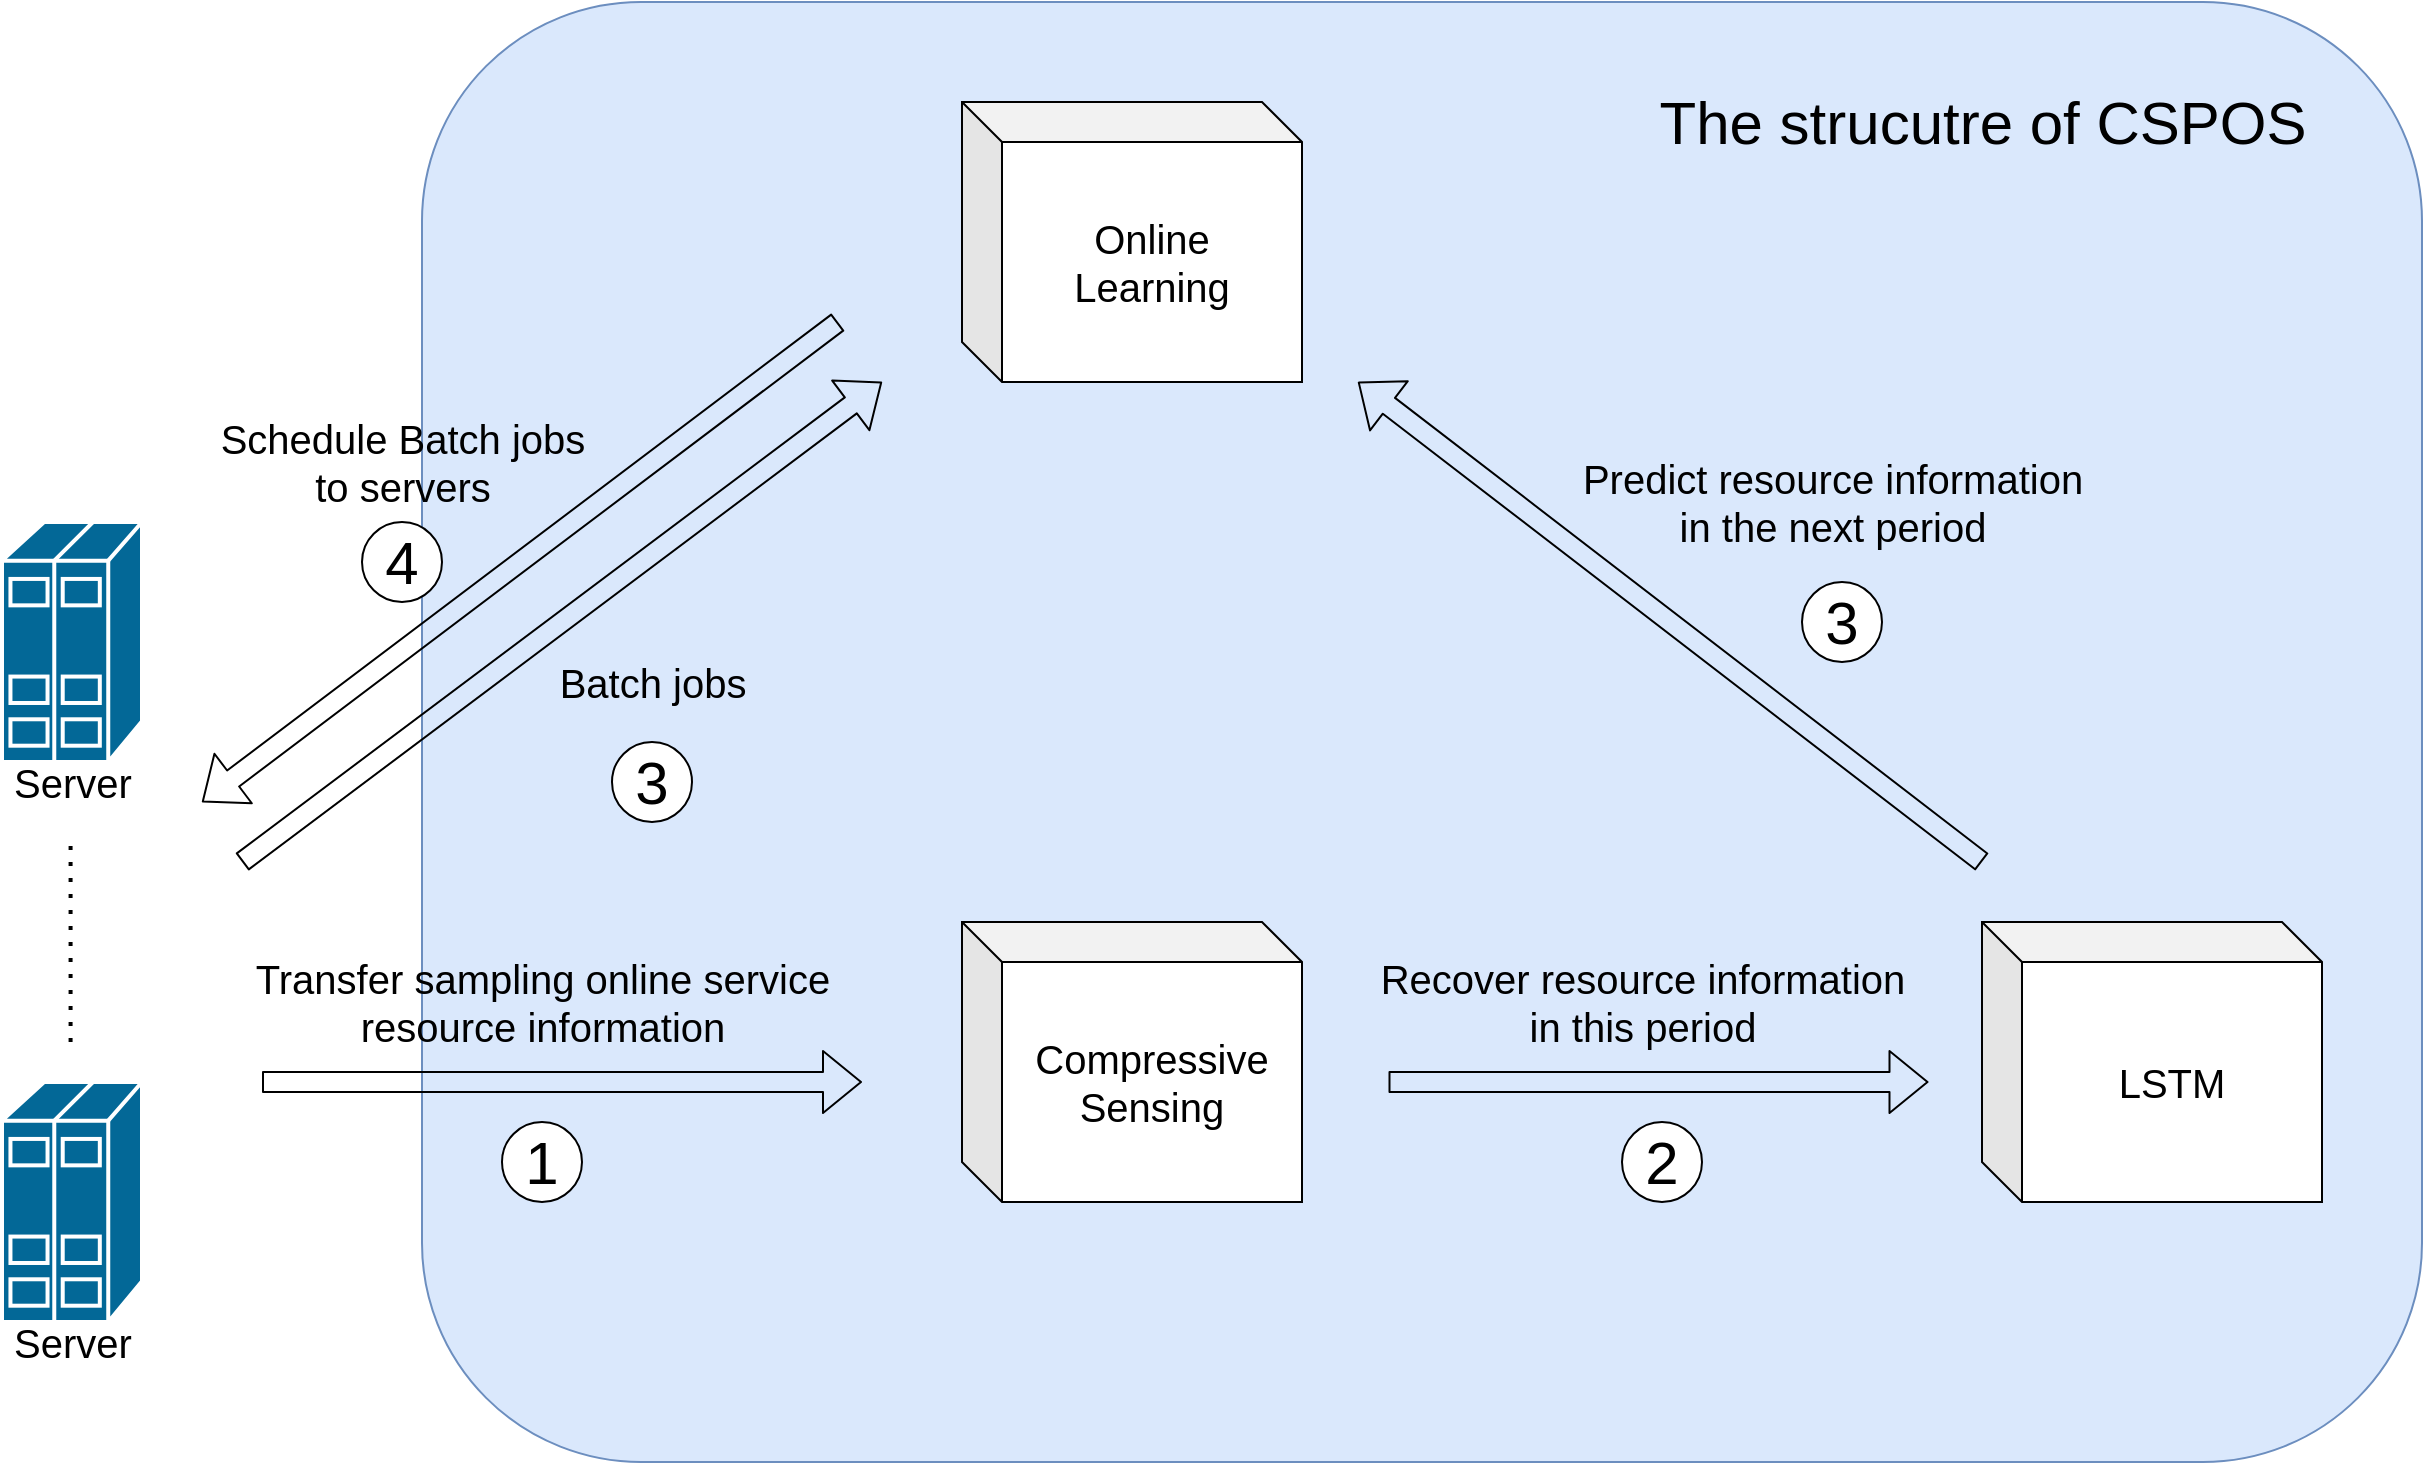 <mxfile version="13.5.7" type="github">
  <diagram name="Page-1" id="e3a06f82-3646-2815-327d-82caf3d4e204">
    <mxGraphModel dx="1730" dy="912" grid="1" gridSize="10" guides="1" tooltips="1" connect="1" arrows="1" fold="1" page="1" pageScale="1.5" pageWidth="1169" pageHeight="826" background="none" math="0" shadow="0">
      <root>
        <mxCell id="0" style=";html=1;" />
        <mxCell id="1" style=";html=1;" parent="0" />
        <mxCell id="1VLkWHA8B-hFSgV8j78G-92" value="" style="rounded=1;whiteSpace=wrap;html=1;shadow=0;strokeColor=#6c8ebf;fillColor=#dae8fc;" vertex="1" parent="1">
          <mxGeometry x="710" y="290" width="1000" height="730" as="geometry" />
        </mxCell>
        <mxCell id="1VLkWHA8B-hFSgV8j78G-38" value="&lt;font style=&quot;font-size: 20px&quot;&gt;Transfer sampling online service &lt;br&gt;resource information&lt;/font&gt;" style="text;html=1;resizable=0;autosize=1;align=center;verticalAlign=middle;points=[];fillColor=none;strokeColor=none;rounded=0;shadow=0;rotation=0;" vertex="1" parent="1">
          <mxGeometry x="620" y="770" width="300" height="40" as="geometry" />
        </mxCell>
        <mxCell id="1VLkWHA8B-hFSgV8j78G-40" value="&lt;font style=&quot;font-size: 20px&quot;&gt;Compressive&lt;br&gt;Sensing&lt;/font&gt;" style="shape=cube;whiteSpace=wrap;html=1;boundedLbl=1;backgroundOutline=1;darkOpacity=0.05;darkOpacity2=0.1;shadow=0;" vertex="1" parent="1">
          <mxGeometry x="980" y="750" width="170" height="140" as="geometry" />
        </mxCell>
        <mxCell id="1VLkWHA8B-hFSgV8j78G-46" value="&lt;span style=&quot;font-size: 20px&quot;&gt;LSTM&lt;/span&gt;" style="shape=cube;whiteSpace=wrap;html=1;boundedLbl=1;backgroundOutline=1;darkOpacity=0.05;darkOpacity2=0.1;shadow=0;" vertex="1" parent="1">
          <mxGeometry x="1490" y="750" width="170" height="140" as="geometry" />
        </mxCell>
        <mxCell id="1VLkWHA8B-hFSgV8j78G-47" value="&lt;span style=&quot;font-size: 20px&quot;&gt;Online &lt;br&gt;Learning&lt;/span&gt;" style="shape=cube;whiteSpace=wrap;html=1;boundedLbl=1;backgroundOutline=1;darkOpacity=0.05;darkOpacity2=0.1;shadow=0;" vertex="1" parent="1">
          <mxGeometry x="980" y="340" width="170" height="140" as="geometry" />
        </mxCell>
        <mxCell id="1VLkWHA8B-hFSgV8j78G-70" value="" style="shape=flexArrow;endArrow=classic;html=1;" edge="1" parent="1">
          <mxGeometry width="50" height="50" relative="1" as="geometry">
            <mxPoint x="1193.25" y="830" as="sourcePoint" />
            <mxPoint x="1463.25" y="830" as="targetPoint" />
          </mxGeometry>
        </mxCell>
        <mxCell id="1VLkWHA8B-hFSgV8j78G-82" value="&lt;span style=&quot;font-size: 20px&quot;&gt;Recover resource information&lt;br&gt;in this period&lt;br&gt;&lt;/span&gt;" style="text;html=1;resizable=0;autosize=1;align=center;verticalAlign=middle;points=[];fillColor=none;strokeColor=none;rounded=0;shadow=0;rotation=0;" vertex="1" parent="1">
          <mxGeometry x="1180" y="770" width="280" height="40" as="geometry" />
        </mxCell>
        <mxCell id="1VLkWHA8B-hFSgV8j78G-83" value="" style="shape=flexArrow;endArrow=classic;html=1;" edge="1" parent="1">
          <mxGeometry width="50" height="50" relative="1" as="geometry">
            <mxPoint x="1490" y="720" as="sourcePoint" />
            <mxPoint x="1178" y="480" as="targetPoint" />
          </mxGeometry>
        </mxCell>
        <mxCell id="1VLkWHA8B-hFSgV8j78G-84" value="&lt;span style=&quot;font-size: 20px&quot;&gt;Predict resource information&lt;br&gt;in the next period&lt;br&gt;&lt;/span&gt;" style="text;html=1;resizable=0;autosize=1;align=center;verticalAlign=middle;points=[];fillColor=none;strokeColor=none;rounded=0;shadow=0;rotation=0;" vertex="1" parent="1">
          <mxGeometry x="1280" y="520" width="270" height="40" as="geometry" />
        </mxCell>
        <mxCell id="1VLkWHA8B-hFSgV8j78G-85" value="" style="shape=flexArrow;endArrow=classic;html=1;" edge="1" parent="1">
          <mxGeometry width="50" height="50" relative="1" as="geometry">
            <mxPoint x="620" y="720" as="sourcePoint" />
            <mxPoint x="940" y="480" as="targetPoint" />
          </mxGeometry>
        </mxCell>
        <mxCell id="1VLkWHA8B-hFSgV8j78G-86" value="&lt;span style=&quot;font-size: 20px&quot;&gt;Batch jobs&lt;br&gt;&lt;/span&gt;" style="text;html=1;resizable=0;autosize=1;align=center;verticalAlign=middle;points=[];fillColor=none;strokeColor=none;rounded=0;shadow=0;rotation=0;" vertex="1" parent="1">
          <mxGeometry x="770" y="620" width="110" height="20" as="geometry" />
        </mxCell>
        <mxCell id="1VLkWHA8B-hFSgV8j78G-87" value="" style="shape=flexArrow;endArrow=classic;html=1;" edge="1" parent="1">
          <mxGeometry width="50" height="50" relative="1" as="geometry">
            <mxPoint x="918" y="450" as="sourcePoint" />
            <mxPoint x="600" y="690" as="targetPoint" />
          </mxGeometry>
        </mxCell>
        <mxCell id="1VLkWHA8B-hFSgV8j78G-88" value="" style="shape=flexArrow;endArrow=classic;html=1;" edge="1" parent="1">
          <mxGeometry width="50" height="50" relative="1" as="geometry">
            <mxPoint x="630" y="830" as="sourcePoint" />
            <mxPoint x="930" y="830.0" as="targetPoint" />
          </mxGeometry>
        </mxCell>
        <mxCell id="1VLkWHA8B-hFSgV8j78G-89" value="" style="group" vertex="1" connectable="0" parent="1">
          <mxGeometry x="500" y="550" width="70" height="420" as="geometry" />
        </mxCell>
        <mxCell id="1VLkWHA8B-hFSgV8j78G-76" value="" style="group" vertex="1" connectable="0" parent="1VLkWHA8B-hFSgV8j78G-89">
          <mxGeometry width="70" height="140" as="geometry" />
        </mxCell>
        <mxCell id="1VLkWHA8B-hFSgV8j78G-74" value="" style="shape=mxgraph.cisco.servers.standard_host;html=1;pointerEvents=1;dashed=0;fillColor=#036897;strokeColor=#ffffff;strokeWidth=2;verticalLabelPosition=bottom;verticalAlign=top;align=center;outlineConnect=0;shadow=0;" vertex="1" parent="1VLkWHA8B-hFSgV8j78G-76">
          <mxGeometry width="70" height="120" as="geometry" />
        </mxCell>
        <mxCell id="1VLkWHA8B-hFSgV8j78G-75" value="&lt;font style=&quot;font-size: 20px&quot;&gt;Server&lt;/font&gt;" style="text;html=1;resizable=0;autosize=1;align=center;verticalAlign=middle;points=[];fillColor=none;strokeColor=none;rounded=0;shadow=0;" vertex="1" parent="1VLkWHA8B-hFSgV8j78G-76">
          <mxGeometry y="120" width="70" height="20" as="geometry" />
        </mxCell>
        <mxCell id="1VLkWHA8B-hFSgV8j78G-77" value="" style="endArrow=none;dashed=1;html=1;dashPattern=1 3;strokeWidth=2;" edge="1" parent="1VLkWHA8B-hFSgV8j78G-89">
          <mxGeometry width="50" height="50" relative="1" as="geometry">
            <mxPoint x="34.29" y="260" as="sourcePoint" />
            <mxPoint x="34.29" y="160" as="targetPoint" />
          </mxGeometry>
        </mxCell>
        <mxCell id="1VLkWHA8B-hFSgV8j78G-79" value="" style="group" vertex="1" connectable="0" parent="1VLkWHA8B-hFSgV8j78G-89">
          <mxGeometry y="280" width="70" height="140" as="geometry" />
        </mxCell>
        <mxCell id="1VLkWHA8B-hFSgV8j78G-80" value="" style="shape=mxgraph.cisco.servers.standard_host;html=1;pointerEvents=1;dashed=0;fillColor=#036897;strokeColor=#ffffff;strokeWidth=2;verticalLabelPosition=bottom;verticalAlign=top;align=center;outlineConnect=0;shadow=0;" vertex="1" parent="1VLkWHA8B-hFSgV8j78G-79">
          <mxGeometry width="70" height="120" as="geometry" />
        </mxCell>
        <mxCell id="1VLkWHA8B-hFSgV8j78G-81" value="&lt;font style=&quot;font-size: 20px&quot;&gt;Server&lt;/font&gt;" style="text;html=1;resizable=0;autosize=1;align=center;verticalAlign=middle;points=[];fillColor=none;strokeColor=none;rounded=0;shadow=0;" vertex="1" parent="1VLkWHA8B-hFSgV8j78G-79">
          <mxGeometry y="120" width="70" height="20" as="geometry" />
        </mxCell>
        <mxCell id="1VLkWHA8B-hFSgV8j78G-90" value="&lt;span style=&quot;font-size: 20px&quot;&gt;Schedule Batch jobs&lt;br&gt;to servers&lt;br&gt;&lt;/span&gt;" style="text;html=1;resizable=0;autosize=1;align=center;verticalAlign=middle;points=[];fillColor=none;strokeColor=none;rounded=0;shadow=0;rotation=0;" vertex="1" parent="1">
          <mxGeometry x="600" y="500" width="200" height="40" as="geometry" />
        </mxCell>
        <mxCell id="1VLkWHA8B-hFSgV8j78G-93" value="&lt;font style=&quot;font-size: 30px&quot;&gt;The strucutre of CSPOS&lt;/font&gt;" style="text;html=1;resizable=0;autosize=1;align=center;verticalAlign=middle;points=[];fillColor=none;strokeColor=none;rounded=0;shadow=0;rotation=0;" vertex="1" parent="1">
          <mxGeometry x="1320" y="340" width="340" height="20" as="geometry" />
        </mxCell>
        <mxCell id="1VLkWHA8B-hFSgV8j78G-95" value="&lt;font style=&quot;font-size: 30px&quot;&gt;1&lt;/font&gt;" style="ellipse;whiteSpace=wrap;html=1;aspect=fixed;shadow=0;fillColor=#ffffff;gradientColor=none;" vertex="1" parent="1">
          <mxGeometry x="750" y="850" width="40" height="40" as="geometry" />
        </mxCell>
        <mxCell id="1VLkWHA8B-hFSgV8j78G-96" value="&lt;font style=&quot;font-size: 30px&quot;&gt;2&lt;/font&gt;" style="ellipse;whiteSpace=wrap;html=1;aspect=fixed;shadow=0;fillColor=#ffffff;gradientColor=none;" vertex="1" parent="1">
          <mxGeometry x="1310" y="850" width="40" height="40" as="geometry" />
        </mxCell>
        <mxCell id="1VLkWHA8B-hFSgV8j78G-99" value="&lt;span style=&quot;font-size: 30px&quot;&gt;3&lt;/span&gt;" style="ellipse;whiteSpace=wrap;html=1;aspect=fixed;shadow=0;fillColor=#ffffff;gradientColor=none;" vertex="1" parent="1">
          <mxGeometry x="1400" y="580" width="40" height="40" as="geometry" />
        </mxCell>
        <mxCell id="1VLkWHA8B-hFSgV8j78G-100" value="&lt;font style=&quot;font-size: 30px&quot;&gt;3&lt;/font&gt;" style="ellipse;whiteSpace=wrap;html=1;aspect=fixed;shadow=0;fillColor=#ffffff;gradientColor=none;" vertex="1" parent="1">
          <mxGeometry x="805" y="660" width="40" height="40" as="geometry" />
        </mxCell>
        <mxCell id="1VLkWHA8B-hFSgV8j78G-101" value="&lt;font style=&quot;font-size: 30px&quot;&gt;4&lt;/font&gt;" style="ellipse;whiteSpace=wrap;html=1;aspect=fixed;shadow=0;fillColor=#ffffff;gradientColor=none;" vertex="1" parent="1">
          <mxGeometry x="680" y="550" width="40" height="40" as="geometry" />
        </mxCell>
      </root>
    </mxGraphModel>
  </diagram>
</mxfile>
